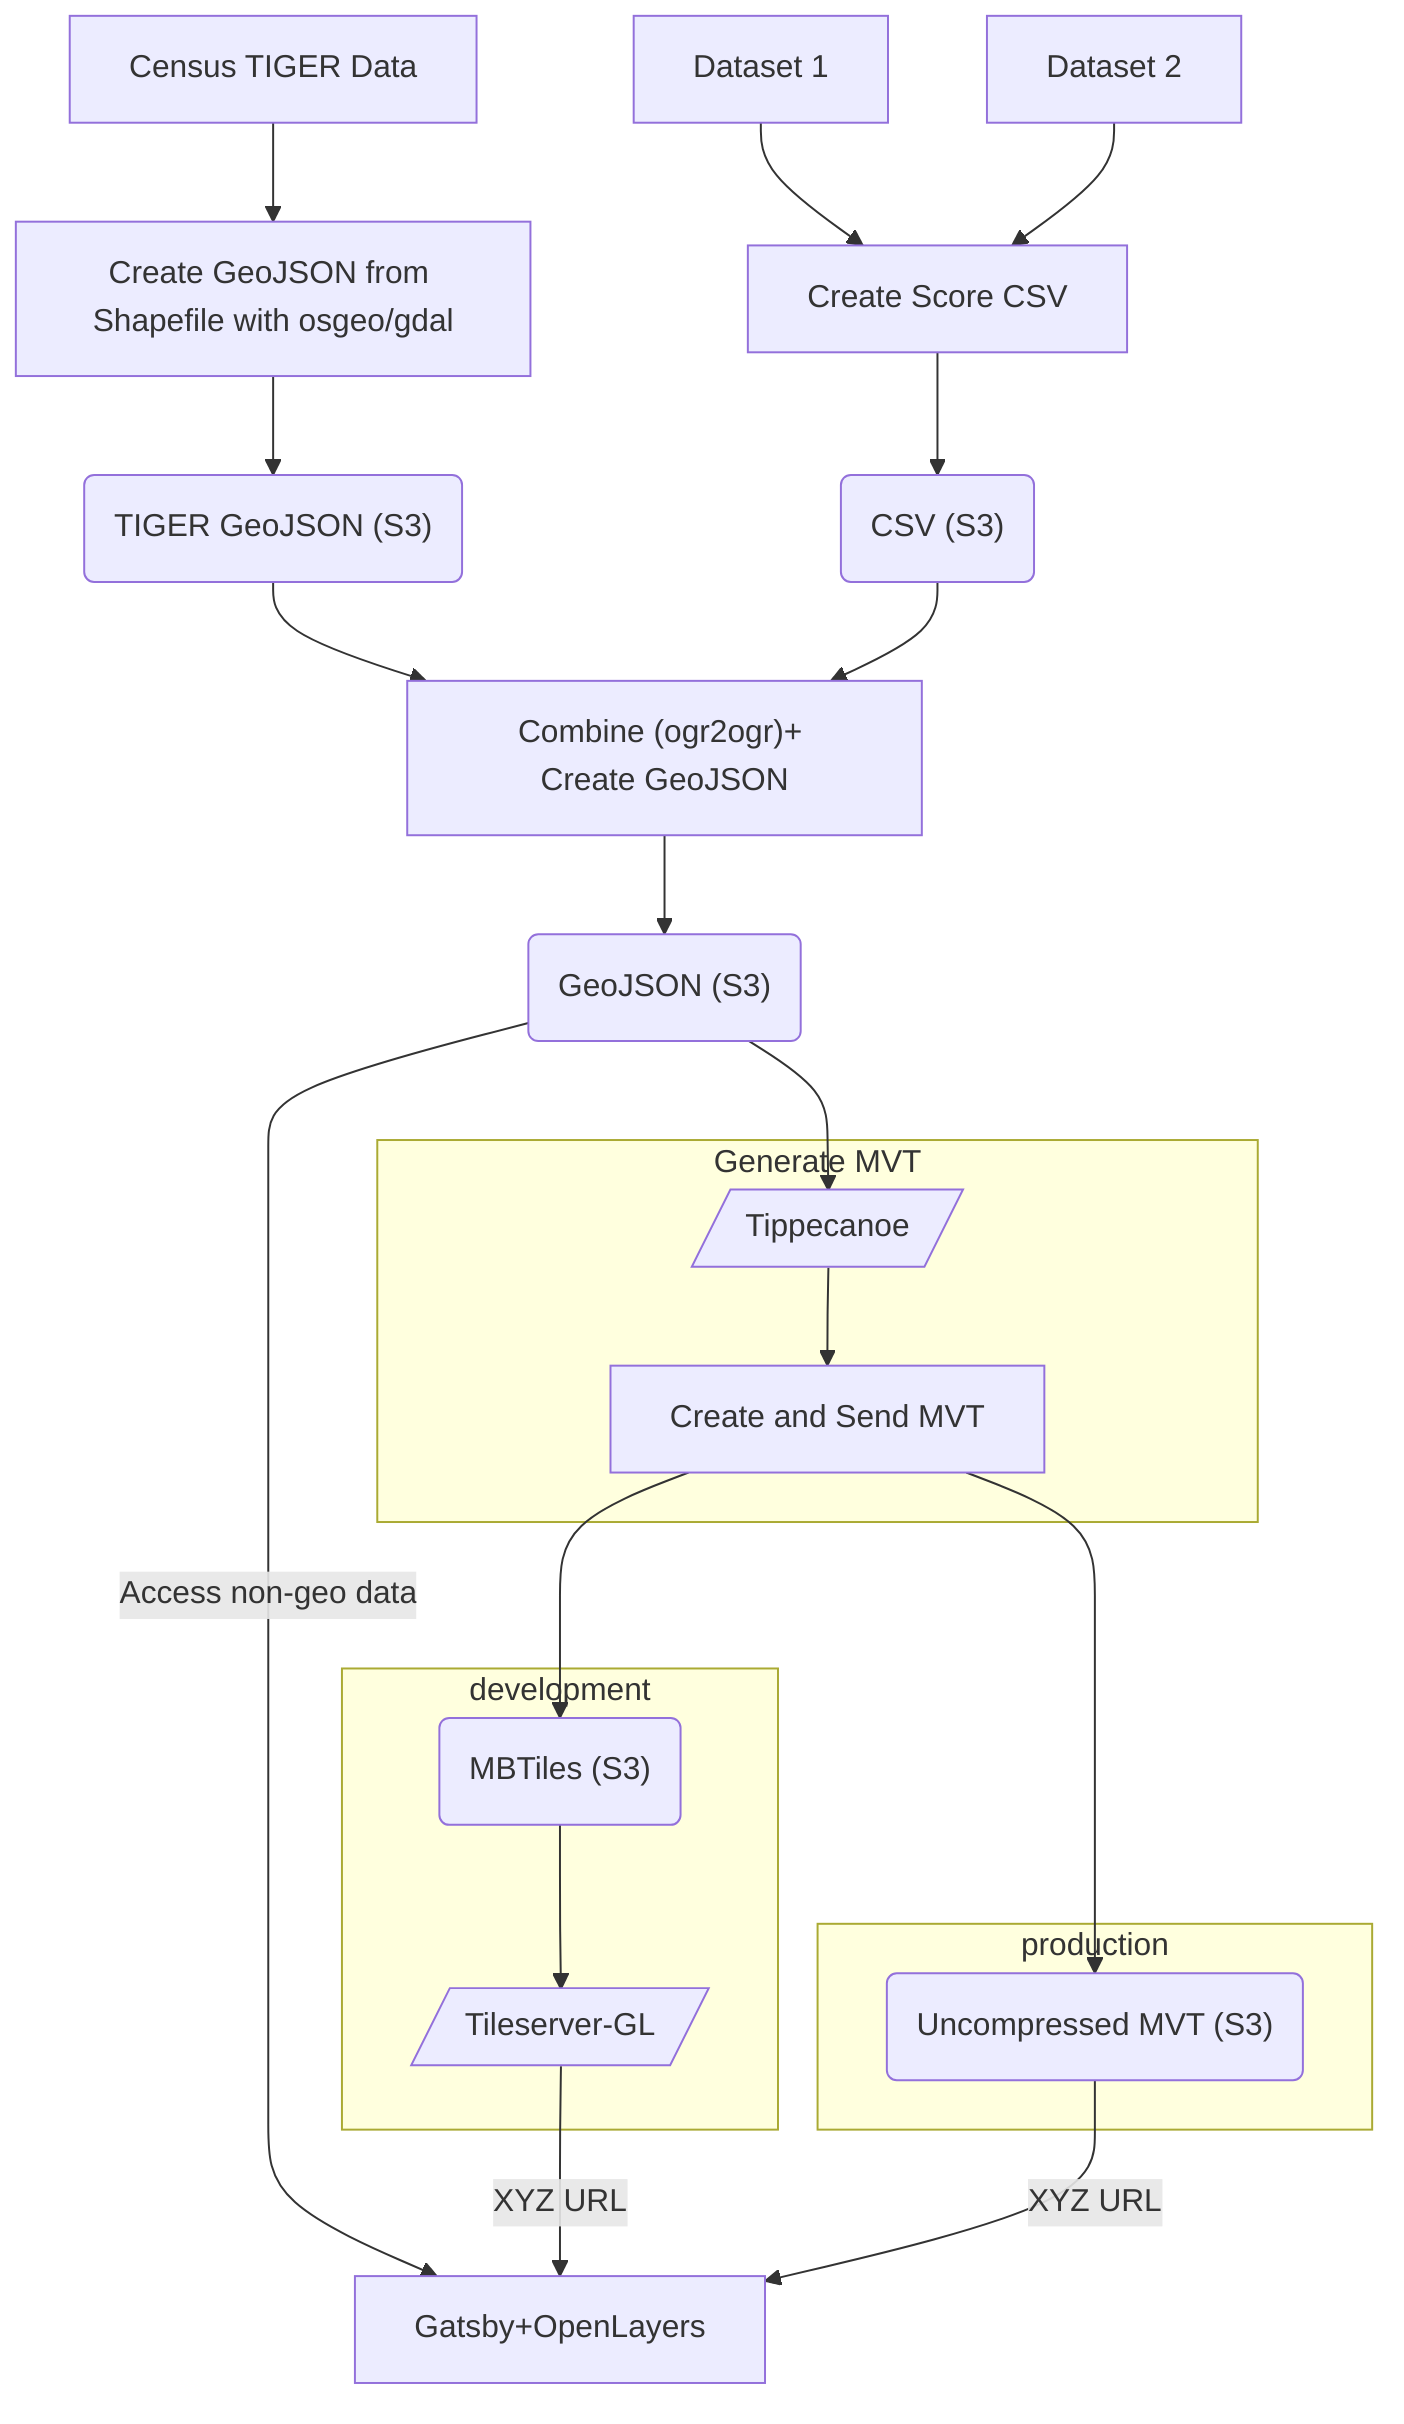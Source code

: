 graph TD
    Dataset1["Dataset 1"]-->Score
    Dataset2["Dataset 2"]-->Score
    Census["Census TIGER Data"]-->CGTiger
    CGTiger["Create GeoJSON from Shapefile with osgeo/gdal"]-->TS3
    TS3("TIGER GeoJSON (S3)")-->CGJ
    Score["Create Score CSV"]-->CSV
    CSV("CSV (S3)")-->CGJ
    CGJ["Combine (ogr2ogr)+ Create GeoJSON"]-->GeoJSON
    GeoJSON("GeoJSON (S3)")-->Tip
    GeoJSON--"Access non-geo data"-->Client
    subgraph "Generate MVT"
        Tip[/Tippecanoe/]-->CreateMVT["Create and Send MVT"]
    end
    subgraph production
        CreateMVT-->Uncompressed("Uncompressed MVT (S3)")
    end
    subgraph development
        CreateMVT-->Compressed("MBTiles (S3)")-->TS[/Tileserver-GL/]
    end
    TS--"XYZ URL"-->Client
    Uncompressed--"XYZ URL"-->Client["Gatsby+OpenLayers"]